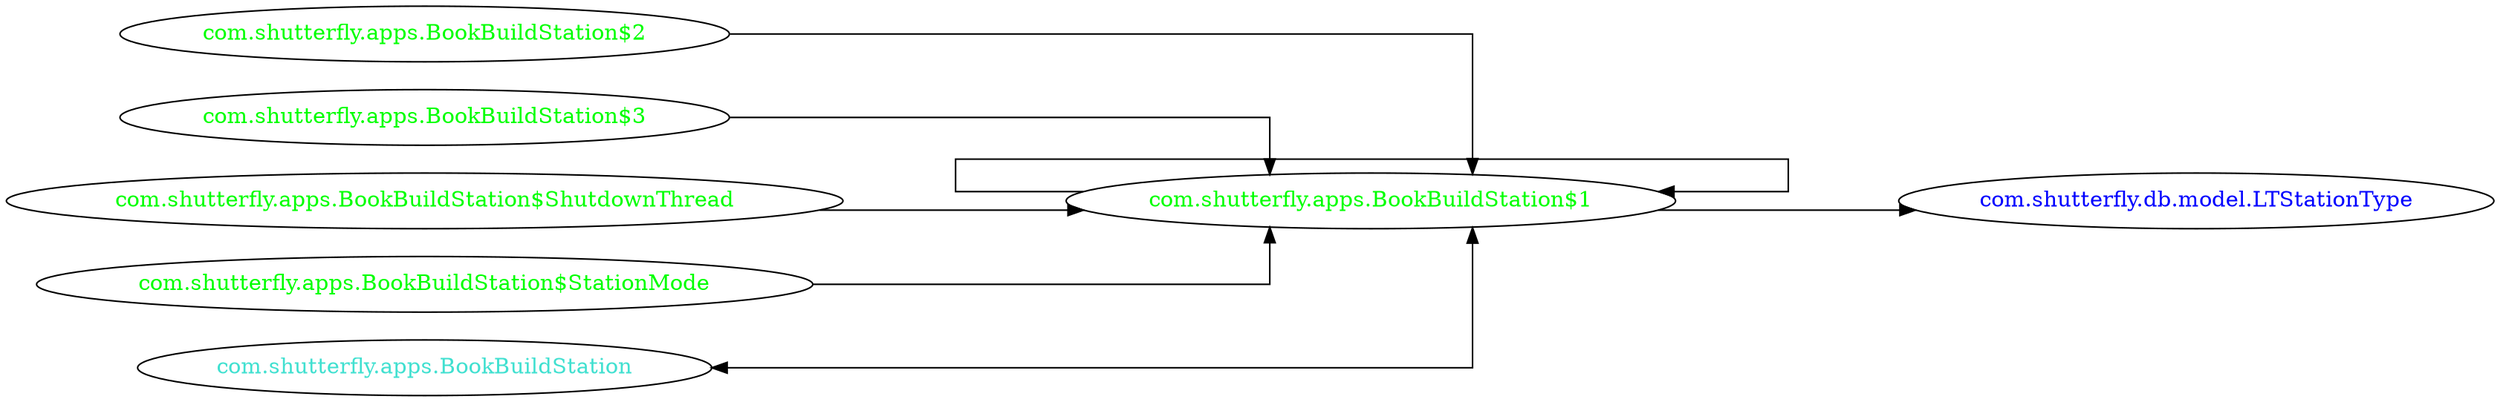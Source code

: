 digraph dependencyGraph {
 concentrate=true;
 ranksep="2.0";
 rankdir="LR"; 
 splines="ortho";
"com.shutterfly.apps.BookBuildStation$1" [fontcolor="red"];
"com.shutterfly.db.model.LTStationType" [ fontcolor="blue" ];
"com.shutterfly.apps.BookBuildStation$1"->"com.shutterfly.db.model.LTStationType";
"com.shutterfly.apps.BookBuildStation$1" [ fontcolor="green" ];
"com.shutterfly.apps.BookBuildStation$1"->"com.shutterfly.apps.BookBuildStation$1";
"com.shutterfly.apps.BookBuildStation$2" [ fontcolor="green" ];
"com.shutterfly.apps.BookBuildStation$2"->"com.shutterfly.apps.BookBuildStation$1";
"com.shutterfly.apps.BookBuildStation$3" [ fontcolor="green" ];
"com.shutterfly.apps.BookBuildStation$3"->"com.shutterfly.apps.BookBuildStation$1";
"com.shutterfly.apps.BookBuildStation$ShutdownThread" [ fontcolor="green" ];
"com.shutterfly.apps.BookBuildStation$ShutdownThread"->"com.shutterfly.apps.BookBuildStation$1";
"com.shutterfly.apps.BookBuildStation$StationMode" [ fontcolor="green" ];
"com.shutterfly.apps.BookBuildStation$StationMode"->"com.shutterfly.apps.BookBuildStation$1";
"com.shutterfly.apps.BookBuildStation" [ fontcolor="turquoise" ];
"com.shutterfly.apps.BookBuildStation"->"com.shutterfly.apps.BookBuildStation$1" [dir=both];
}